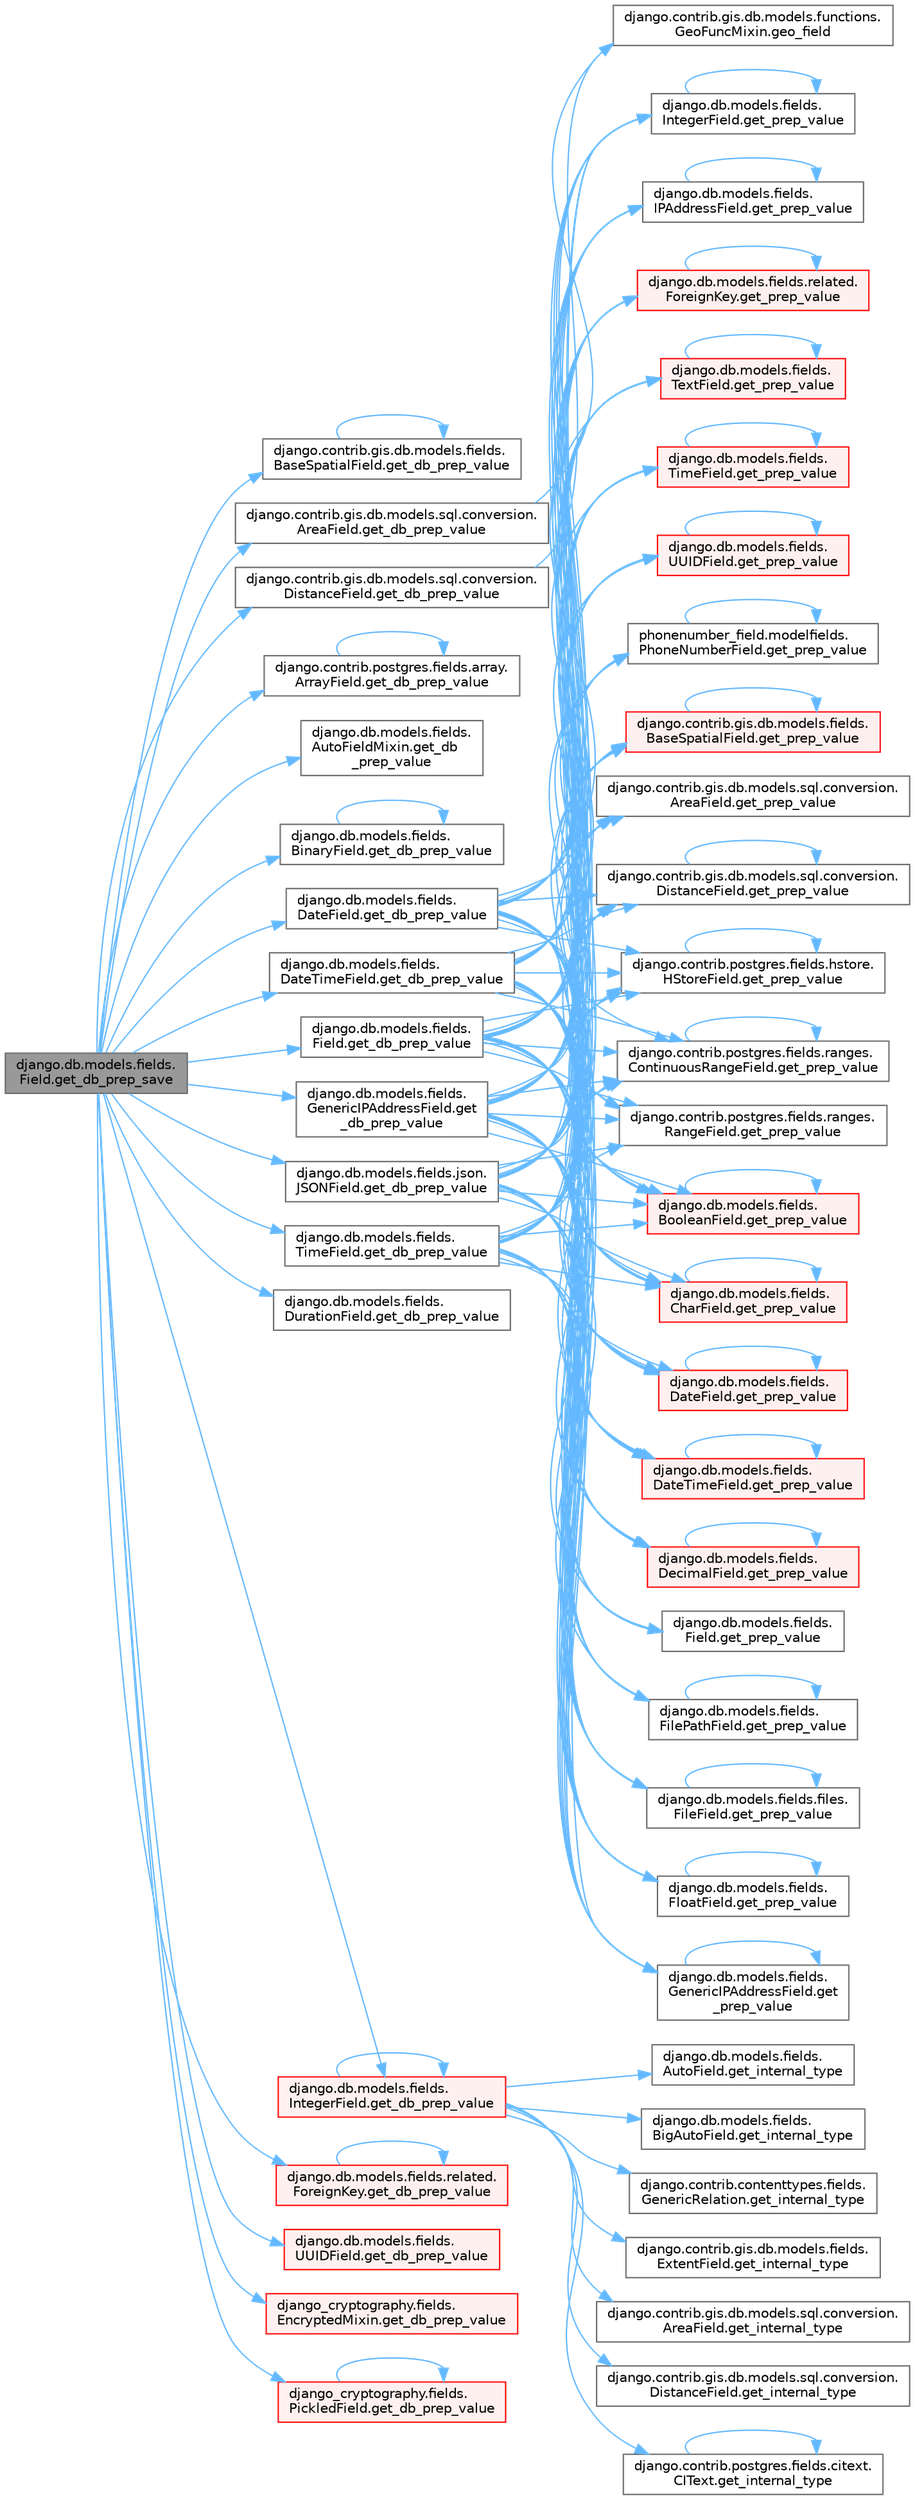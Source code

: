 digraph "django.db.models.fields.Field.get_db_prep_save"
{
 // LATEX_PDF_SIZE
  bgcolor="transparent";
  edge [fontname=Helvetica,fontsize=10,labelfontname=Helvetica,labelfontsize=10];
  node [fontname=Helvetica,fontsize=10,shape=box,height=0.2,width=0.4];
  rankdir="LR";
  Node1 [id="Node000001",label="django.db.models.fields.\lField.get_db_prep_save",height=0.2,width=0.4,color="gray40", fillcolor="grey60", style="filled", fontcolor="black",tooltip=" "];
  Node1 -> Node2 [id="edge1_Node000001_Node000002",color="steelblue1",style="solid",tooltip=" "];
  Node2 [id="Node000002",label="django.contrib.gis.db.models.fields.\lBaseSpatialField.get_db_prep_value",height=0.2,width=0.4,color="grey40", fillcolor="white", style="filled",URL="$classdjango_1_1contrib_1_1gis_1_1db_1_1models_1_1fields_1_1_base_spatial_field.html#a3562fa18cb06a475b2d6062e1d8dcd6a",tooltip=" "];
  Node2 -> Node2 [id="edge2_Node000002_Node000002",color="steelblue1",style="solid",tooltip=" "];
  Node1 -> Node3 [id="edge3_Node000001_Node000003",color="steelblue1",style="solid",tooltip=" "];
  Node3 [id="Node000003",label="django.contrib.gis.db.models.sql.conversion.\lAreaField.get_db_prep_value",height=0.2,width=0.4,color="grey40", fillcolor="white", style="filled",URL="$classdjango_1_1contrib_1_1gis_1_1db_1_1models_1_1sql_1_1conversion_1_1_area_field.html#ab4a5c3e759e32bdaa744a19fff4f6c19",tooltip=" "];
  Node3 -> Node4 [id="edge4_Node000003_Node000004",color="steelblue1",style="solid",tooltip=" "];
  Node4 [id="Node000004",label="django.contrib.gis.db.models.functions.\lGeoFuncMixin.geo_field",height=0.2,width=0.4,color="grey40", fillcolor="white", style="filled",URL="$classdjango_1_1contrib_1_1gis_1_1db_1_1models_1_1functions_1_1_geo_func_mixin.html#aae4bfeb201602d13218e58d1778b4c1b",tooltip=" "];
  Node1 -> Node5 [id="edge5_Node000001_Node000005",color="steelblue1",style="solid",tooltip=" "];
  Node5 [id="Node000005",label="django.contrib.gis.db.models.sql.conversion.\lDistanceField.get_db_prep_value",height=0.2,width=0.4,color="grey40", fillcolor="white", style="filled",URL="$classdjango_1_1contrib_1_1gis_1_1db_1_1models_1_1sql_1_1conversion_1_1_distance_field.html#a68c0a1845e6ab9ce6292bafeb8045f75",tooltip=" "];
  Node5 -> Node4 [id="edge6_Node000005_Node000004",color="steelblue1",style="solid",tooltip=" "];
  Node1 -> Node6 [id="edge7_Node000001_Node000006",color="steelblue1",style="solid",tooltip=" "];
  Node6 [id="Node000006",label="django.contrib.postgres.fields.array.\lArrayField.get_db_prep_value",height=0.2,width=0.4,color="grey40", fillcolor="white", style="filled",URL="$classdjango_1_1contrib_1_1postgres_1_1fields_1_1array_1_1_array_field.html#a67bef946999f4c268048c8196ad73878",tooltip=" "];
  Node6 -> Node6 [id="edge8_Node000006_Node000006",color="steelblue1",style="solid",tooltip=" "];
  Node1 -> Node7 [id="edge9_Node000001_Node000007",color="steelblue1",style="solid",tooltip=" "];
  Node7 [id="Node000007",label="django.db.models.fields.\lAutoFieldMixin.get_db\l_prep_value",height=0.2,width=0.4,color="grey40", fillcolor="white", style="filled",URL="$classdjango_1_1db_1_1models_1_1fields_1_1_auto_field_mixin.html#aa9fdcffcc36c0a2a3f88ab4198bfc814",tooltip=" "];
  Node1 -> Node8 [id="edge10_Node000001_Node000008",color="steelblue1",style="solid",tooltip=" "];
  Node8 [id="Node000008",label="django.db.models.fields.\lBinaryField.get_db_prep_value",height=0.2,width=0.4,color="grey40", fillcolor="white", style="filled",URL="$classdjango_1_1db_1_1models_1_1fields_1_1_binary_field.html#ae9302dbac6ff0475a6543e05a6609f04",tooltip=" "];
  Node8 -> Node8 [id="edge11_Node000008_Node000008",color="steelblue1",style="solid",tooltip=" "];
  Node1 -> Node9 [id="edge12_Node000001_Node000009",color="steelblue1",style="solid",tooltip=" "];
  Node9 [id="Node000009",label="django.db.models.fields.\lDateField.get_db_prep_value",height=0.2,width=0.4,color="grey40", fillcolor="white", style="filled",URL="$classdjango_1_1db_1_1models_1_1fields_1_1_date_field.html#ad6d292b396a9f068e57a55dbcce353aa",tooltip=" "];
  Node9 -> Node10 [id="edge13_Node000009_Node000010",color="steelblue1",style="solid",tooltip=" "];
  Node10 [id="Node000010",label="django.contrib.gis.db.models.fields.\lBaseSpatialField.get_prep_value",height=0.2,width=0.4,color="red", fillcolor="#FFF0F0", style="filled",URL="$classdjango_1_1contrib_1_1gis_1_1db_1_1models_1_1fields_1_1_base_spatial_field.html#a1d0db65d2c6d3dbf9bd06493ad48ae0c",tooltip=" "];
  Node10 -> Node10 [id="edge14_Node000010_Node000010",color="steelblue1",style="solid",tooltip=" "];
  Node9 -> Node53 [id="edge15_Node000009_Node000053",color="steelblue1",style="solid",tooltip=" "];
  Node53 [id="Node000053",label="django.contrib.gis.db.models.sql.conversion.\lAreaField.get_prep_value",height=0.2,width=0.4,color="grey40", fillcolor="white", style="filled",URL="$classdjango_1_1contrib_1_1gis_1_1db_1_1models_1_1sql_1_1conversion_1_1_area_field.html#af96724b6623039c22600a21df98d2b0b",tooltip=" "];
  Node9 -> Node54 [id="edge16_Node000009_Node000054",color="steelblue1",style="solid",tooltip=" "];
  Node54 [id="Node000054",label="django.contrib.gis.db.models.sql.conversion.\lDistanceField.get_prep_value",height=0.2,width=0.4,color="grey40", fillcolor="white", style="filled",URL="$classdjango_1_1contrib_1_1gis_1_1db_1_1models_1_1sql_1_1conversion_1_1_distance_field.html#a0517d213ea381e2bcd50141ab6d7602c",tooltip=" "];
  Node54 -> Node54 [id="edge17_Node000054_Node000054",color="steelblue1",style="solid",tooltip=" "];
  Node9 -> Node55 [id="edge18_Node000009_Node000055",color="steelblue1",style="solid",tooltip=" "];
  Node55 [id="Node000055",label="django.contrib.postgres.fields.hstore.\lHStoreField.get_prep_value",height=0.2,width=0.4,color="grey40", fillcolor="white", style="filled",URL="$classdjango_1_1contrib_1_1postgres_1_1fields_1_1hstore_1_1_h_store_field.html#a270d3c92aabe9ac825d20b195323bac0",tooltip=" "];
  Node55 -> Node55 [id="edge19_Node000055_Node000055",color="steelblue1",style="solid",tooltip=" "];
  Node9 -> Node56 [id="edge20_Node000009_Node000056",color="steelblue1",style="solid",tooltip=" "];
  Node56 [id="Node000056",label="django.contrib.postgres.fields.ranges.\lContinuousRangeField.get_prep_value",height=0.2,width=0.4,color="grey40", fillcolor="white", style="filled",URL="$classdjango_1_1contrib_1_1postgres_1_1fields_1_1ranges_1_1_continuous_range_field.html#a833d27e77886a8997c44840104adae02",tooltip=" "];
  Node56 -> Node56 [id="edge21_Node000056_Node000056",color="steelblue1",style="solid",tooltip=" "];
  Node9 -> Node57 [id="edge22_Node000009_Node000057",color="steelblue1",style="solid",tooltip=" "];
  Node57 [id="Node000057",label="django.contrib.postgres.fields.ranges.\lRangeField.get_prep_value",height=0.2,width=0.4,color="grey40", fillcolor="white", style="filled",URL="$classdjango_1_1contrib_1_1postgres_1_1fields_1_1ranges_1_1_range_field.html#a2c10180cbaacf4bf963ddd0dffec510d",tooltip=" "];
  Node9 -> Node58 [id="edge23_Node000009_Node000058",color="steelblue1",style="solid",tooltip=" "];
  Node58 [id="Node000058",label="django.db.models.fields.\lBooleanField.get_prep_value",height=0.2,width=0.4,color="red", fillcolor="#FFF0F0", style="filled",URL="$classdjango_1_1db_1_1models_1_1fields_1_1_boolean_field.html#a2c76f741d494c42b977fea4db757b224",tooltip=" "];
  Node58 -> Node58 [id="edge24_Node000058_Node000058",color="steelblue1",style="solid",tooltip=" "];
  Node9 -> Node4542 [id="edge25_Node000009_Node004542",color="steelblue1",style="solid",tooltip=" "];
  Node4542 [id="Node004542",label="django.db.models.fields.\lCharField.get_prep_value",height=0.2,width=0.4,color="red", fillcolor="#FFF0F0", style="filled",URL="$classdjango_1_1db_1_1models_1_1fields_1_1_char_field.html#a586dde4bef09b94f15ca3b7a3b616a12",tooltip=" "];
  Node4542 -> Node4542 [id="edge26_Node004542_Node004542",color="steelblue1",style="solid",tooltip=" "];
  Node9 -> Node4543 [id="edge27_Node000009_Node004543",color="steelblue1",style="solid",tooltip=" "];
  Node4543 [id="Node004543",label="django.db.models.fields.\lDateField.get_prep_value",height=0.2,width=0.4,color="red", fillcolor="#FFF0F0", style="filled",URL="$classdjango_1_1db_1_1models_1_1fields_1_1_date_field.html#a17fd388efd6c1cc24e4daa2838936247",tooltip=" "];
  Node4543 -> Node4543 [id="edge28_Node004543_Node004543",color="steelblue1",style="solid",tooltip=" "];
  Node9 -> Node4544 [id="edge29_Node000009_Node004544",color="steelblue1",style="solid",tooltip=" "];
  Node4544 [id="Node004544",label="django.db.models.fields.\lDateTimeField.get_prep_value",height=0.2,width=0.4,color="red", fillcolor="#FFF0F0", style="filled",URL="$classdjango_1_1db_1_1models_1_1fields_1_1_date_time_field.html#a96b7b4c4a2af78523ff88dd95ddde877",tooltip=" "];
  Node4544 -> Node4544 [id="edge30_Node004544_Node004544",color="steelblue1",style="solid",tooltip=" "];
  Node9 -> Node4545 [id="edge31_Node000009_Node004545",color="steelblue1",style="solid",tooltip=" "];
  Node4545 [id="Node004545",label="django.db.models.fields.\lDecimalField.get_prep_value",height=0.2,width=0.4,color="red", fillcolor="#FFF0F0", style="filled",URL="$classdjango_1_1db_1_1models_1_1fields_1_1_decimal_field.html#a1d8d3b60ca856194a27f246557cdded5",tooltip=" "];
  Node4545 -> Node4545 [id="edge32_Node004545_Node004545",color="steelblue1",style="solid",tooltip=" "];
  Node9 -> Node4546 [id="edge33_Node000009_Node004546",color="steelblue1",style="solid",tooltip=" "];
  Node4546 [id="Node004546",label="django.db.models.fields.\lField.get_prep_value",height=0.2,width=0.4,color="grey40", fillcolor="white", style="filled",URL="$classdjango_1_1db_1_1models_1_1fields_1_1_field.html#a660f2cb5e6c84ed278a28e80b6c38f9a",tooltip=" "];
  Node9 -> Node4547 [id="edge34_Node000009_Node004547",color="steelblue1",style="solid",tooltip=" "];
  Node4547 [id="Node004547",label="django.db.models.fields.\lFilePathField.get_prep_value",height=0.2,width=0.4,color="grey40", fillcolor="white", style="filled",URL="$classdjango_1_1db_1_1models_1_1fields_1_1_file_path_field.html#a26839a96f40a9d184190e5cc2541011e",tooltip=" "];
  Node4547 -> Node4547 [id="edge35_Node004547_Node004547",color="steelblue1",style="solid",tooltip=" "];
  Node9 -> Node4548 [id="edge36_Node000009_Node004548",color="steelblue1",style="solid",tooltip=" "];
  Node4548 [id="Node004548",label="django.db.models.fields.files.\lFileField.get_prep_value",height=0.2,width=0.4,color="grey40", fillcolor="white", style="filled",URL="$classdjango_1_1db_1_1models_1_1fields_1_1files_1_1_file_field.html#ab7ce3f770984b1f809db8e41e66a804c",tooltip=" "];
  Node4548 -> Node4548 [id="edge37_Node004548_Node004548",color="steelblue1",style="solid",tooltip=" "];
  Node9 -> Node4549 [id="edge38_Node000009_Node004549",color="steelblue1",style="solid",tooltip=" "];
  Node4549 [id="Node004549",label="django.db.models.fields.\lFloatField.get_prep_value",height=0.2,width=0.4,color="grey40", fillcolor="white", style="filled",URL="$classdjango_1_1db_1_1models_1_1fields_1_1_float_field.html#a70cd9308dba1b6286c968df2d90eb3ba",tooltip=" "];
  Node4549 -> Node4549 [id="edge39_Node004549_Node004549",color="steelblue1",style="solid",tooltip=" "];
  Node9 -> Node4550 [id="edge40_Node000009_Node004550",color="steelblue1",style="solid",tooltip=" "];
  Node4550 [id="Node004550",label="django.db.models.fields.\lGenericIPAddressField.get\l_prep_value",height=0.2,width=0.4,color="grey40", fillcolor="white", style="filled",URL="$classdjango_1_1db_1_1models_1_1fields_1_1_generic_i_p_address_field.html#a4016a4e3d6b9c28b712c24c9c4d5ecfc",tooltip=" "];
  Node4550 -> Node4550 [id="edge41_Node004550_Node004550",color="steelblue1",style="solid",tooltip=" "];
  Node9 -> Node4551 [id="edge42_Node000009_Node004551",color="steelblue1",style="solid",tooltip=" "];
  Node4551 [id="Node004551",label="django.db.models.fields.\lIntegerField.get_prep_value",height=0.2,width=0.4,color="grey40", fillcolor="white", style="filled",URL="$classdjango_1_1db_1_1models_1_1fields_1_1_integer_field.html#a36f1c7d7f1a94be315b773244f78c07e",tooltip=" "];
  Node4551 -> Node4551 [id="edge43_Node004551_Node004551",color="steelblue1",style="solid",tooltip=" "];
  Node9 -> Node4552 [id="edge44_Node000009_Node004552",color="steelblue1",style="solid",tooltip=" "];
  Node4552 [id="Node004552",label="django.db.models.fields.\lIPAddressField.get_prep_value",height=0.2,width=0.4,color="grey40", fillcolor="white", style="filled",URL="$classdjango_1_1db_1_1models_1_1fields_1_1_i_p_address_field.html#a978d0bc439a39de4423a12beaaa1bc12",tooltip=" "];
  Node4552 -> Node4552 [id="edge45_Node004552_Node004552",color="steelblue1",style="solid",tooltip=" "];
  Node9 -> Node4553 [id="edge46_Node000009_Node004553",color="steelblue1",style="solid",tooltip=" "];
  Node4553 [id="Node004553",label="django.db.models.fields.related.\lForeignKey.get_prep_value",height=0.2,width=0.4,color="red", fillcolor="#FFF0F0", style="filled",URL="$classdjango_1_1db_1_1models_1_1fields_1_1related_1_1_foreign_key.html#a378a951ff4be6f40df598f0b1d4c214e",tooltip=" "];
  Node4553 -> Node4553 [id="edge47_Node004553_Node004553",color="steelblue1",style="solid",tooltip=" "];
  Node9 -> Node4554 [id="edge48_Node000009_Node004554",color="steelblue1",style="solid",tooltip=" "];
  Node4554 [id="Node004554",label="django.db.models.fields.\lTextField.get_prep_value",height=0.2,width=0.4,color="red", fillcolor="#FFF0F0", style="filled",URL="$classdjango_1_1db_1_1models_1_1fields_1_1_text_field.html#aa6f1c919bfc7cb7571f98e02c585ade9",tooltip=" "];
  Node4554 -> Node4554 [id="edge49_Node004554_Node004554",color="steelblue1",style="solid",tooltip=" "];
  Node9 -> Node4555 [id="edge50_Node000009_Node004555",color="steelblue1",style="solid",tooltip=" "];
  Node4555 [id="Node004555",label="django.db.models.fields.\lTimeField.get_prep_value",height=0.2,width=0.4,color="red", fillcolor="#FFF0F0", style="filled",URL="$classdjango_1_1db_1_1models_1_1fields_1_1_time_field.html#a66b3f5bd9d463227ddf9205248c05159",tooltip=" "];
  Node4555 -> Node4555 [id="edge51_Node004555_Node004555",color="steelblue1",style="solid",tooltip=" "];
  Node9 -> Node4556 [id="edge52_Node000009_Node004556",color="steelblue1",style="solid",tooltip=" "];
  Node4556 [id="Node004556",label="django.db.models.fields.\lUUIDField.get_prep_value",height=0.2,width=0.4,color="red", fillcolor="#FFF0F0", style="filled",URL="$classdjango_1_1db_1_1models_1_1fields_1_1_u_u_i_d_field.html#ae74a36923ced617bb42f59f725af7410",tooltip=" "];
  Node4556 -> Node4556 [id="edge53_Node004556_Node004556",color="steelblue1",style="solid",tooltip=" "];
  Node9 -> Node4557 [id="edge54_Node000009_Node004557",color="steelblue1",style="solid",tooltip=" "];
  Node4557 [id="Node004557",label="phonenumber_field.modelfields.\lPhoneNumberField.get_prep_value",height=0.2,width=0.4,color="grey40", fillcolor="white", style="filled",URL="$classphonenumber__field_1_1modelfields_1_1_phone_number_field.html#a5af3b7291838fa8e87817a144635307a",tooltip=" "];
  Node4557 -> Node4557 [id="edge55_Node004557_Node004557",color="steelblue1",style="solid",tooltip=" "];
  Node1 -> Node4558 [id="edge56_Node000001_Node004558",color="steelblue1",style="solid",tooltip=" "];
  Node4558 [id="Node004558",label="django.db.models.fields.\lDateTimeField.get_db_prep_value",height=0.2,width=0.4,color="grey40", fillcolor="white", style="filled",URL="$classdjango_1_1db_1_1models_1_1fields_1_1_date_time_field.html#ace937a98f687ea3399d88de4eddec0b8",tooltip=" "];
  Node4558 -> Node10 [id="edge57_Node004558_Node000010",color="steelblue1",style="solid",tooltip=" "];
  Node4558 -> Node53 [id="edge58_Node004558_Node000053",color="steelblue1",style="solid",tooltip=" "];
  Node4558 -> Node54 [id="edge59_Node004558_Node000054",color="steelblue1",style="solid",tooltip=" "];
  Node4558 -> Node55 [id="edge60_Node004558_Node000055",color="steelblue1",style="solid",tooltip=" "];
  Node4558 -> Node56 [id="edge61_Node004558_Node000056",color="steelblue1",style="solid",tooltip=" "];
  Node4558 -> Node57 [id="edge62_Node004558_Node000057",color="steelblue1",style="solid",tooltip=" "];
  Node4558 -> Node58 [id="edge63_Node004558_Node000058",color="steelblue1",style="solid",tooltip=" "];
  Node4558 -> Node4542 [id="edge64_Node004558_Node004542",color="steelblue1",style="solid",tooltip=" "];
  Node4558 -> Node4543 [id="edge65_Node004558_Node004543",color="steelblue1",style="solid",tooltip=" "];
  Node4558 -> Node4544 [id="edge66_Node004558_Node004544",color="steelblue1",style="solid",tooltip=" "];
  Node4558 -> Node4545 [id="edge67_Node004558_Node004545",color="steelblue1",style="solid",tooltip=" "];
  Node4558 -> Node4546 [id="edge68_Node004558_Node004546",color="steelblue1",style="solid",tooltip=" "];
  Node4558 -> Node4547 [id="edge69_Node004558_Node004547",color="steelblue1",style="solid",tooltip=" "];
  Node4558 -> Node4548 [id="edge70_Node004558_Node004548",color="steelblue1",style="solid",tooltip=" "];
  Node4558 -> Node4549 [id="edge71_Node004558_Node004549",color="steelblue1",style="solid",tooltip=" "];
  Node4558 -> Node4550 [id="edge72_Node004558_Node004550",color="steelblue1",style="solid",tooltip=" "];
  Node4558 -> Node4551 [id="edge73_Node004558_Node004551",color="steelblue1",style="solid",tooltip=" "];
  Node4558 -> Node4552 [id="edge74_Node004558_Node004552",color="steelblue1",style="solid",tooltip=" "];
  Node4558 -> Node4553 [id="edge75_Node004558_Node004553",color="steelblue1",style="solid",tooltip=" "];
  Node4558 -> Node4554 [id="edge76_Node004558_Node004554",color="steelblue1",style="solid",tooltip=" "];
  Node4558 -> Node4555 [id="edge77_Node004558_Node004555",color="steelblue1",style="solid",tooltip=" "];
  Node4558 -> Node4556 [id="edge78_Node004558_Node004556",color="steelblue1",style="solid",tooltip=" "];
  Node4558 -> Node4557 [id="edge79_Node004558_Node004557",color="steelblue1",style="solid",tooltip=" "];
  Node1 -> Node4559 [id="edge80_Node000001_Node004559",color="steelblue1",style="solid",tooltip=" "];
  Node4559 [id="Node004559",label="django.db.models.fields.\lDurationField.get_db_prep_value",height=0.2,width=0.4,color="grey40", fillcolor="white", style="filled",URL="$classdjango_1_1db_1_1models_1_1fields_1_1_duration_field.html#aebe9534d74bd2a2376cf41c72f028c9c",tooltip=" "];
  Node1 -> Node4560 [id="edge81_Node000001_Node004560",color="steelblue1",style="solid",tooltip=" "];
  Node4560 [id="Node004560",label="django.db.models.fields.\lField.get_db_prep_value",height=0.2,width=0.4,color="grey40", fillcolor="white", style="filled",URL="$classdjango_1_1db_1_1models_1_1fields_1_1_field.html#a27b39e33c87cb9d48a2cc249a66459c3",tooltip=" "];
  Node4560 -> Node10 [id="edge82_Node004560_Node000010",color="steelblue1",style="solid",tooltip=" "];
  Node4560 -> Node53 [id="edge83_Node004560_Node000053",color="steelblue1",style="solid",tooltip=" "];
  Node4560 -> Node54 [id="edge84_Node004560_Node000054",color="steelblue1",style="solid",tooltip=" "];
  Node4560 -> Node55 [id="edge85_Node004560_Node000055",color="steelblue1",style="solid",tooltip=" "];
  Node4560 -> Node56 [id="edge86_Node004560_Node000056",color="steelblue1",style="solid",tooltip=" "];
  Node4560 -> Node57 [id="edge87_Node004560_Node000057",color="steelblue1",style="solid",tooltip=" "];
  Node4560 -> Node58 [id="edge88_Node004560_Node000058",color="steelblue1",style="solid",tooltip=" "];
  Node4560 -> Node4542 [id="edge89_Node004560_Node004542",color="steelblue1",style="solid",tooltip=" "];
  Node4560 -> Node4543 [id="edge90_Node004560_Node004543",color="steelblue1",style="solid",tooltip=" "];
  Node4560 -> Node4544 [id="edge91_Node004560_Node004544",color="steelblue1",style="solid",tooltip=" "];
  Node4560 -> Node4545 [id="edge92_Node004560_Node004545",color="steelblue1",style="solid",tooltip=" "];
  Node4560 -> Node4546 [id="edge93_Node004560_Node004546",color="steelblue1",style="solid",tooltip=" "];
  Node4560 -> Node4547 [id="edge94_Node004560_Node004547",color="steelblue1",style="solid",tooltip=" "];
  Node4560 -> Node4548 [id="edge95_Node004560_Node004548",color="steelblue1",style="solid",tooltip=" "];
  Node4560 -> Node4549 [id="edge96_Node004560_Node004549",color="steelblue1",style="solid",tooltip=" "];
  Node4560 -> Node4550 [id="edge97_Node004560_Node004550",color="steelblue1",style="solid",tooltip=" "];
  Node4560 -> Node4551 [id="edge98_Node004560_Node004551",color="steelblue1",style="solid",tooltip=" "];
  Node4560 -> Node4552 [id="edge99_Node004560_Node004552",color="steelblue1",style="solid",tooltip=" "];
  Node4560 -> Node4553 [id="edge100_Node004560_Node004553",color="steelblue1",style="solid",tooltip=" "];
  Node4560 -> Node4554 [id="edge101_Node004560_Node004554",color="steelblue1",style="solid",tooltip=" "];
  Node4560 -> Node4555 [id="edge102_Node004560_Node004555",color="steelblue1",style="solid",tooltip=" "];
  Node4560 -> Node4556 [id="edge103_Node004560_Node004556",color="steelblue1",style="solid",tooltip=" "];
  Node4560 -> Node4557 [id="edge104_Node004560_Node004557",color="steelblue1",style="solid",tooltip=" "];
  Node1 -> Node4561 [id="edge105_Node000001_Node004561",color="steelblue1",style="solid",tooltip=" "];
  Node4561 [id="Node004561",label="django.db.models.fields.\lGenericIPAddressField.get\l_db_prep_value",height=0.2,width=0.4,color="grey40", fillcolor="white", style="filled",URL="$classdjango_1_1db_1_1models_1_1fields_1_1_generic_i_p_address_field.html#a0833bb7fa4f729102000a775edc0f4a9",tooltip=" "];
  Node4561 -> Node10 [id="edge106_Node004561_Node000010",color="steelblue1",style="solid",tooltip=" "];
  Node4561 -> Node53 [id="edge107_Node004561_Node000053",color="steelblue1",style="solid",tooltip=" "];
  Node4561 -> Node54 [id="edge108_Node004561_Node000054",color="steelblue1",style="solid",tooltip=" "];
  Node4561 -> Node55 [id="edge109_Node004561_Node000055",color="steelblue1",style="solid",tooltip=" "];
  Node4561 -> Node56 [id="edge110_Node004561_Node000056",color="steelblue1",style="solid",tooltip=" "];
  Node4561 -> Node57 [id="edge111_Node004561_Node000057",color="steelblue1",style="solid",tooltip=" "];
  Node4561 -> Node58 [id="edge112_Node004561_Node000058",color="steelblue1",style="solid",tooltip=" "];
  Node4561 -> Node4542 [id="edge113_Node004561_Node004542",color="steelblue1",style="solid",tooltip=" "];
  Node4561 -> Node4543 [id="edge114_Node004561_Node004543",color="steelblue1",style="solid",tooltip=" "];
  Node4561 -> Node4544 [id="edge115_Node004561_Node004544",color="steelblue1",style="solid",tooltip=" "];
  Node4561 -> Node4545 [id="edge116_Node004561_Node004545",color="steelblue1",style="solid",tooltip=" "];
  Node4561 -> Node4546 [id="edge117_Node004561_Node004546",color="steelblue1",style="solid",tooltip=" "];
  Node4561 -> Node4547 [id="edge118_Node004561_Node004547",color="steelblue1",style="solid",tooltip=" "];
  Node4561 -> Node4548 [id="edge119_Node004561_Node004548",color="steelblue1",style="solid",tooltip=" "];
  Node4561 -> Node4549 [id="edge120_Node004561_Node004549",color="steelblue1",style="solid",tooltip=" "];
  Node4561 -> Node4550 [id="edge121_Node004561_Node004550",color="steelblue1",style="solid",tooltip=" "];
  Node4561 -> Node4551 [id="edge122_Node004561_Node004551",color="steelblue1",style="solid",tooltip=" "];
  Node4561 -> Node4552 [id="edge123_Node004561_Node004552",color="steelblue1",style="solid",tooltip=" "];
  Node4561 -> Node4553 [id="edge124_Node004561_Node004553",color="steelblue1",style="solid",tooltip=" "];
  Node4561 -> Node4554 [id="edge125_Node004561_Node004554",color="steelblue1",style="solid",tooltip=" "];
  Node4561 -> Node4555 [id="edge126_Node004561_Node004555",color="steelblue1",style="solid",tooltip=" "];
  Node4561 -> Node4556 [id="edge127_Node004561_Node004556",color="steelblue1",style="solid",tooltip=" "];
  Node4561 -> Node4557 [id="edge128_Node004561_Node004557",color="steelblue1",style="solid",tooltip=" "];
  Node1 -> Node4562 [id="edge129_Node000001_Node004562",color="steelblue1",style="solid",tooltip=" "];
  Node4562 [id="Node004562",label="django.db.models.fields.\lIntegerField.get_db_prep_value",height=0.2,width=0.4,color="red", fillcolor="#FFF0F0", style="filled",URL="$classdjango_1_1db_1_1models_1_1fields_1_1_integer_field.html#adf6fa9906d115e38660ef6aee28e5f43",tooltip=" "];
  Node4562 -> Node4562 [id="edge130_Node004562_Node004562",color="steelblue1",style="solid",tooltip=" "];
  Node4562 -> Node1431 [id="edge131_Node004562_Node001431",color="steelblue1",style="solid",tooltip=" "];
  Node1431 [id="Node001431",label="django.contrib.contenttypes.fields.\lGenericRelation.get_internal_type",height=0.2,width=0.4,color="grey40", fillcolor="white", style="filled",URL="$classdjango_1_1contrib_1_1contenttypes_1_1fields_1_1_generic_relation.html#aefe0a0ceff843a2b147534a157c6d0f4",tooltip=" "];
  Node4562 -> Node1432 [id="edge132_Node004562_Node001432",color="steelblue1",style="solid",tooltip=" "];
  Node1432 [id="Node001432",label="django.contrib.gis.db.models.fields.\lExtentField.get_internal_type",height=0.2,width=0.4,color="grey40", fillcolor="white", style="filled",URL="$classdjango_1_1contrib_1_1gis_1_1db_1_1models_1_1fields_1_1_extent_field.html#a914745ac6bb2ffe50aaaaf5deb9f67d4",tooltip=" "];
  Node4562 -> Node1433 [id="edge133_Node004562_Node001433",color="steelblue1",style="solid",tooltip=" "];
  Node1433 [id="Node001433",label="django.contrib.gis.db.models.sql.conversion.\lAreaField.get_internal_type",height=0.2,width=0.4,color="grey40", fillcolor="white", style="filled",URL="$classdjango_1_1contrib_1_1gis_1_1db_1_1models_1_1sql_1_1conversion_1_1_area_field.html#ac14e7a8c8b468a53b5832cf7cb2f7bf4",tooltip=" "];
  Node4562 -> Node1434 [id="edge134_Node004562_Node001434",color="steelblue1",style="solid",tooltip=" "];
  Node1434 [id="Node001434",label="django.contrib.gis.db.models.sql.conversion.\lDistanceField.get_internal_type",height=0.2,width=0.4,color="grey40", fillcolor="white", style="filled",URL="$classdjango_1_1contrib_1_1gis_1_1db_1_1models_1_1sql_1_1conversion_1_1_distance_field.html#ac2bf1debb6c750adb7461f8925d86170",tooltip=" "];
  Node4562 -> Node1435 [id="edge135_Node004562_Node001435",color="steelblue1",style="solid",tooltip=" "];
  Node1435 [id="Node001435",label="django.contrib.postgres.fields.citext.\lCIText.get_internal_type",height=0.2,width=0.4,color="grey40", fillcolor="white", style="filled",URL="$classdjango_1_1contrib_1_1postgres_1_1fields_1_1citext_1_1_c_i_text.html#a427f1e2dfa31559beb68386e36ab74b2",tooltip=" "];
  Node1435 -> Node1435 [id="edge136_Node001435_Node001435",color="steelblue1",style="solid",tooltip=" "];
  Node4562 -> Node1436 [id="edge137_Node004562_Node001436",color="steelblue1",style="solid",tooltip=" "];
  Node1436 [id="Node001436",label="django.db.models.fields.\lAutoField.get_internal_type",height=0.2,width=0.4,color="grey40", fillcolor="white", style="filled",URL="$classdjango_1_1db_1_1models_1_1fields_1_1_auto_field.html#af2db9af7a3e82da81b86d9b9e538a457",tooltip=" "];
  Node4562 -> Node1437 [id="edge138_Node004562_Node001437",color="steelblue1",style="solid",tooltip=" "];
  Node1437 [id="Node001437",label="django.db.models.fields.\lBigAutoField.get_internal_type",height=0.2,width=0.4,color="grey40", fillcolor="white", style="filled",URL="$classdjango_1_1db_1_1models_1_1fields_1_1_big_auto_field.html#a6fd10fc83a1b3809da679e3eea92eb55",tooltip=" "];
  Node1 -> Node4563 [id="edge139_Node000001_Node004563",color="steelblue1",style="solid",tooltip=" "];
  Node4563 [id="Node004563",label="django.db.models.fields.json.\lJSONField.get_db_prep_value",height=0.2,width=0.4,color="grey40", fillcolor="white", style="filled",URL="$classdjango_1_1db_1_1models_1_1fields_1_1json_1_1_j_s_o_n_field.html#ad89498c756bc8ae7f6e98ca5b7eb5184",tooltip=" "];
  Node4563 -> Node10 [id="edge140_Node004563_Node000010",color="steelblue1",style="solid",tooltip=" "];
  Node4563 -> Node53 [id="edge141_Node004563_Node000053",color="steelblue1",style="solid",tooltip=" "];
  Node4563 -> Node54 [id="edge142_Node004563_Node000054",color="steelblue1",style="solid",tooltip=" "];
  Node4563 -> Node55 [id="edge143_Node004563_Node000055",color="steelblue1",style="solid",tooltip=" "];
  Node4563 -> Node56 [id="edge144_Node004563_Node000056",color="steelblue1",style="solid",tooltip=" "];
  Node4563 -> Node57 [id="edge145_Node004563_Node000057",color="steelblue1",style="solid",tooltip=" "];
  Node4563 -> Node58 [id="edge146_Node004563_Node000058",color="steelblue1",style="solid",tooltip=" "];
  Node4563 -> Node4542 [id="edge147_Node004563_Node004542",color="steelblue1",style="solid",tooltip=" "];
  Node4563 -> Node4543 [id="edge148_Node004563_Node004543",color="steelblue1",style="solid",tooltip=" "];
  Node4563 -> Node4544 [id="edge149_Node004563_Node004544",color="steelblue1",style="solid",tooltip=" "];
  Node4563 -> Node4545 [id="edge150_Node004563_Node004545",color="steelblue1",style="solid",tooltip=" "];
  Node4563 -> Node4546 [id="edge151_Node004563_Node004546",color="steelblue1",style="solid",tooltip=" "];
  Node4563 -> Node4547 [id="edge152_Node004563_Node004547",color="steelblue1",style="solid",tooltip=" "];
  Node4563 -> Node4548 [id="edge153_Node004563_Node004548",color="steelblue1",style="solid",tooltip=" "];
  Node4563 -> Node4549 [id="edge154_Node004563_Node004549",color="steelblue1",style="solid",tooltip=" "];
  Node4563 -> Node4550 [id="edge155_Node004563_Node004550",color="steelblue1",style="solid",tooltip=" "];
  Node4563 -> Node4551 [id="edge156_Node004563_Node004551",color="steelblue1",style="solid",tooltip=" "];
  Node4563 -> Node4552 [id="edge157_Node004563_Node004552",color="steelblue1",style="solid",tooltip=" "];
  Node4563 -> Node4553 [id="edge158_Node004563_Node004553",color="steelblue1",style="solid",tooltip=" "];
  Node4563 -> Node4554 [id="edge159_Node004563_Node004554",color="steelblue1",style="solid",tooltip=" "];
  Node4563 -> Node4555 [id="edge160_Node004563_Node004555",color="steelblue1",style="solid",tooltip=" "];
  Node4563 -> Node4556 [id="edge161_Node004563_Node004556",color="steelblue1",style="solid",tooltip=" "];
  Node4563 -> Node4557 [id="edge162_Node004563_Node004557",color="steelblue1",style="solid",tooltip=" "];
  Node1 -> Node4564 [id="edge163_Node000001_Node004564",color="steelblue1",style="solid",tooltip=" "];
  Node4564 [id="Node004564",label="django.db.models.fields.related.\lForeignKey.get_db_prep_value",height=0.2,width=0.4,color="red", fillcolor="#FFF0F0", style="filled",URL="$classdjango_1_1db_1_1models_1_1fields_1_1related_1_1_foreign_key.html#a969cd73da211d4bd83cb874fd3507e9f",tooltip=" "];
  Node4564 -> Node4564 [id="edge164_Node004564_Node004564",color="steelblue1",style="solid",tooltip=" "];
  Node1 -> Node4565 [id="edge165_Node000001_Node004565",color="steelblue1",style="solid",tooltip=" "];
  Node4565 [id="Node004565",label="django.db.models.fields.\lTimeField.get_db_prep_value",height=0.2,width=0.4,color="grey40", fillcolor="white", style="filled",URL="$classdjango_1_1db_1_1models_1_1fields_1_1_time_field.html#ac736cd2c62828e3dbee00ff6bae39e84",tooltip=" "];
  Node4565 -> Node10 [id="edge166_Node004565_Node000010",color="steelblue1",style="solid",tooltip=" "];
  Node4565 -> Node53 [id="edge167_Node004565_Node000053",color="steelblue1",style="solid",tooltip=" "];
  Node4565 -> Node54 [id="edge168_Node004565_Node000054",color="steelblue1",style="solid",tooltip=" "];
  Node4565 -> Node55 [id="edge169_Node004565_Node000055",color="steelblue1",style="solid",tooltip=" "];
  Node4565 -> Node56 [id="edge170_Node004565_Node000056",color="steelblue1",style="solid",tooltip=" "];
  Node4565 -> Node57 [id="edge171_Node004565_Node000057",color="steelblue1",style="solid",tooltip=" "];
  Node4565 -> Node58 [id="edge172_Node004565_Node000058",color="steelblue1",style="solid",tooltip=" "];
  Node4565 -> Node4542 [id="edge173_Node004565_Node004542",color="steelblue1",style="solid",tooltip=" "];
  Node4565 -> Node4543 [id="edge174_Node004565_Node004543",color="steelblue1",style="solid",tooltip=" "];
  Node4565 -> Node4544 [id="edge175_Node004565_Node004544",color="steelblue1",style="solid",tooltip=" "];
  Node4565 -> Node4545 [id="edge176_Node004565_Node004545",color="steelblue1",style="solid",tooltip=" "];
  Node4565 -> Node4546 [id="edge177_Node004565_Node004546",color="steelblue1",style="solid",tooltip=" "];
  Node4565 -> Node4547 [id="edge178_Node004565_Node004547",color="steelblue1",style="solid",tooltip=" "];
  Node4565 -> Node4548 [id="edge179_Node004565_Node004548",color="steelblue1",style="solid",tooltip=" "];
  Node4565 -> Node4549 [id="edge180_Node004565_Node004549",color="steelblue1",style="solid",tooltip=" "];
  Node4565 -> Node4550 [id="edge181_Node004565_Node004550",color="steelblue1",style="solid",tooltip=" "];
  Node4565 -> Node4551 [id="edge182_Node004565_Node004551",color="steelblue1",style="solid",tooltip=" "];
  Node4565 -> Node4552 [id="edge183_Node004565_Node004552",color="steelblue1",style="solid",tooltip=" "];
  Node4565 -> Node4553 [id="edge184_Node004565_Node004553",color="steelblue1",style="solid",tooltip=" "];
  Node4565 -> Node4554 [id="edge185_Node004565_Node004554",color="steelblue1",style="solid",tooltip=" "];
  Node4565 -> Node4555 [id="edge186_Node004565_Node004555",color="steelblue1",style="solid",tooltip=" "];
  Node4565 -> Node4556 [id="edge187_Node004565_Node004556",color="steelblue1",style="solid",tooltip=" "];
  Node4565 -> Node4557 [id="edge188_Node004565_Node004557",color="steelblue1",style="solid",tooltip=" "];
  Node1 -> Node4566 [id="edge189_Node000001_Node004566",color="steelblue1",style="solid",tooltip=" "];
  Node4566 [id="Node004566",label="django.db.models.fields.\lUUIDField.get_db_prep_value",height=0.2,width=0.4,color="red", fillcolor="#FFF0F0", style="filled",URL="$classdjango_1_1db_1_1models_1_1fields_1_1_u_u_i_d_field.html#a386f708cbcae8153a01c6bc4fde97203",tooltip=" "];
  Node1 -> Node4567 [id="edge190_Node000001_Node004567",color="steelblue1",style="solid",tooltip=" "];
  Node4567 [id="Node004567",label="django_cryptography.fields.\lEncryptedMixin.get_db_prep_value",height=0.2,width=0.4,color="red", fillcolor="#FFF0F0", style="filled",URL="$classdjango__cryptography_1_1fields_1_1_encrypted_mixin.html#a2a1a8ff4af6dceea4022c36c5f542ecf",tooltip=" "];
  Node1 -> Node4570 [id="edge191_Node000001_Node004570",color="steelblue1",style="solid",tooltip=" "];
  Node4570 [id="Node004570",label="django_cryptography.fields.\lPickledField.get_db_prep_value",height=0.2,width=0.4,color="red", fillcolor="#FFF0F0", style="filled",URL="$classdjango__cryptography_1_1fields_1_1_pickled_field.html#ac9a4bd8b2fa1e08c49c91dce462d3958",tooltip=" "];
  Node4570 -> Node4570 [id="edge192_Node004570_Node004570",color="steelblue1",style="solid",tooltip=" "];
}
